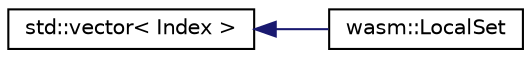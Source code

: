 digraph "Graphical Class Hierarchy"
{
  edge [fontname="Helvetica",fontsize="10",labelfontname="Helvetica",labelfontsize="10"];
  node [fontname="Helvetica",fontsize="10",shape=record];
  rankdir="LR";
  Node0 [label="std::vector\< Index \>",height=0.2,width=0.4,color="black", fillcolor="white", style="filled",URL="$classstd_1_1vector.html"];
  Node0 -> Node1 [dir="back",color="midnightblue",fontsize="10",style="solid",fontname="Helvetica"];
  Node1 [label="wasm::LocalSet",height=0.2,width=0.4,color="black", fillcolor="white", style="filled",URL="$structwasm_1_1_local_set.html"];
}
